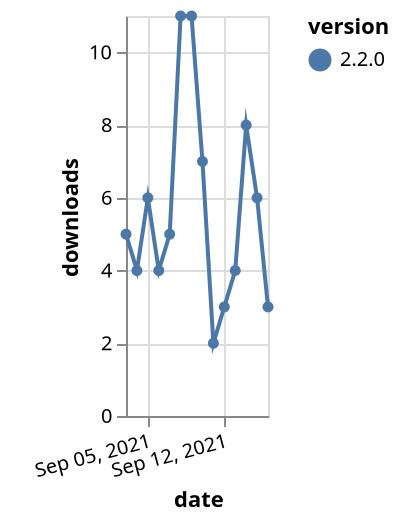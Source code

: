{"$schema": "https://vega.github.io/schema/vega-lite/v5.json", "description": "A simple bar chart with embedded data.", "data": {"values": [{"date": "2021-09-03", "total": 5656, "delta": 5, "version": "2.2.0"}, {"date": "2021-09-04", "total": 5660, "delta": 4, "version": "2.2.0"}, {"date": "2021-09-05", "total": 5666, "delta": 6, "version": "2.2.0"}, {"date": "2021-09-06", "total": 5670, "delta": 4, "version": "2.2.0"}, {"date": "2021-09-07", "total": 5675, "delta": 5, "version": "2.2.0"}, {"date": "2021-09-08", "total": 5686, "delta": 11, "version": "2.2.0"}, {"date": "2021-09-09", "total": 5697, "delta": 11, "version": "2.2.0"}, {"date": "2021-09-10", "total": 5704, "delta": 7, "version": "2.2.0"}, {"date": "2021-09-11", "total": 5706, "delta": 2, "version": "2.2.0"}, {"date": "2021-09-12", "total": 5709, "delta": 3, "version": "2.2.0"}, {"date": "2021-09-13", "total": 5713, "delta": 4, "version": "2.2.0"}, {"date": "2021-09-14", "total": 5721, "delta": 8, "version": "2.2.0"}, {"date": "2021-09-15", "total": 5727, "delta": 6, "version": "2.2.0"}, {"date": "2021-09-16", "total": 5730, "delta": 3, "version": "2.2.0"}]}, "width": "container", "mark": {"type": "line", "point": {"filled": true}}, "encoding": {"x": {"field": "date", "type": "temporal", "timeUnit": "yearmonthdate", "title": "date", "axis": {"labelAngle": -15}}, "y": {"field": "delta", "type": "quantitative", "title": "downloads"}, "color": {"field": "version", "type": "nominal"}, "tooltip": {"field": "delta"}}}